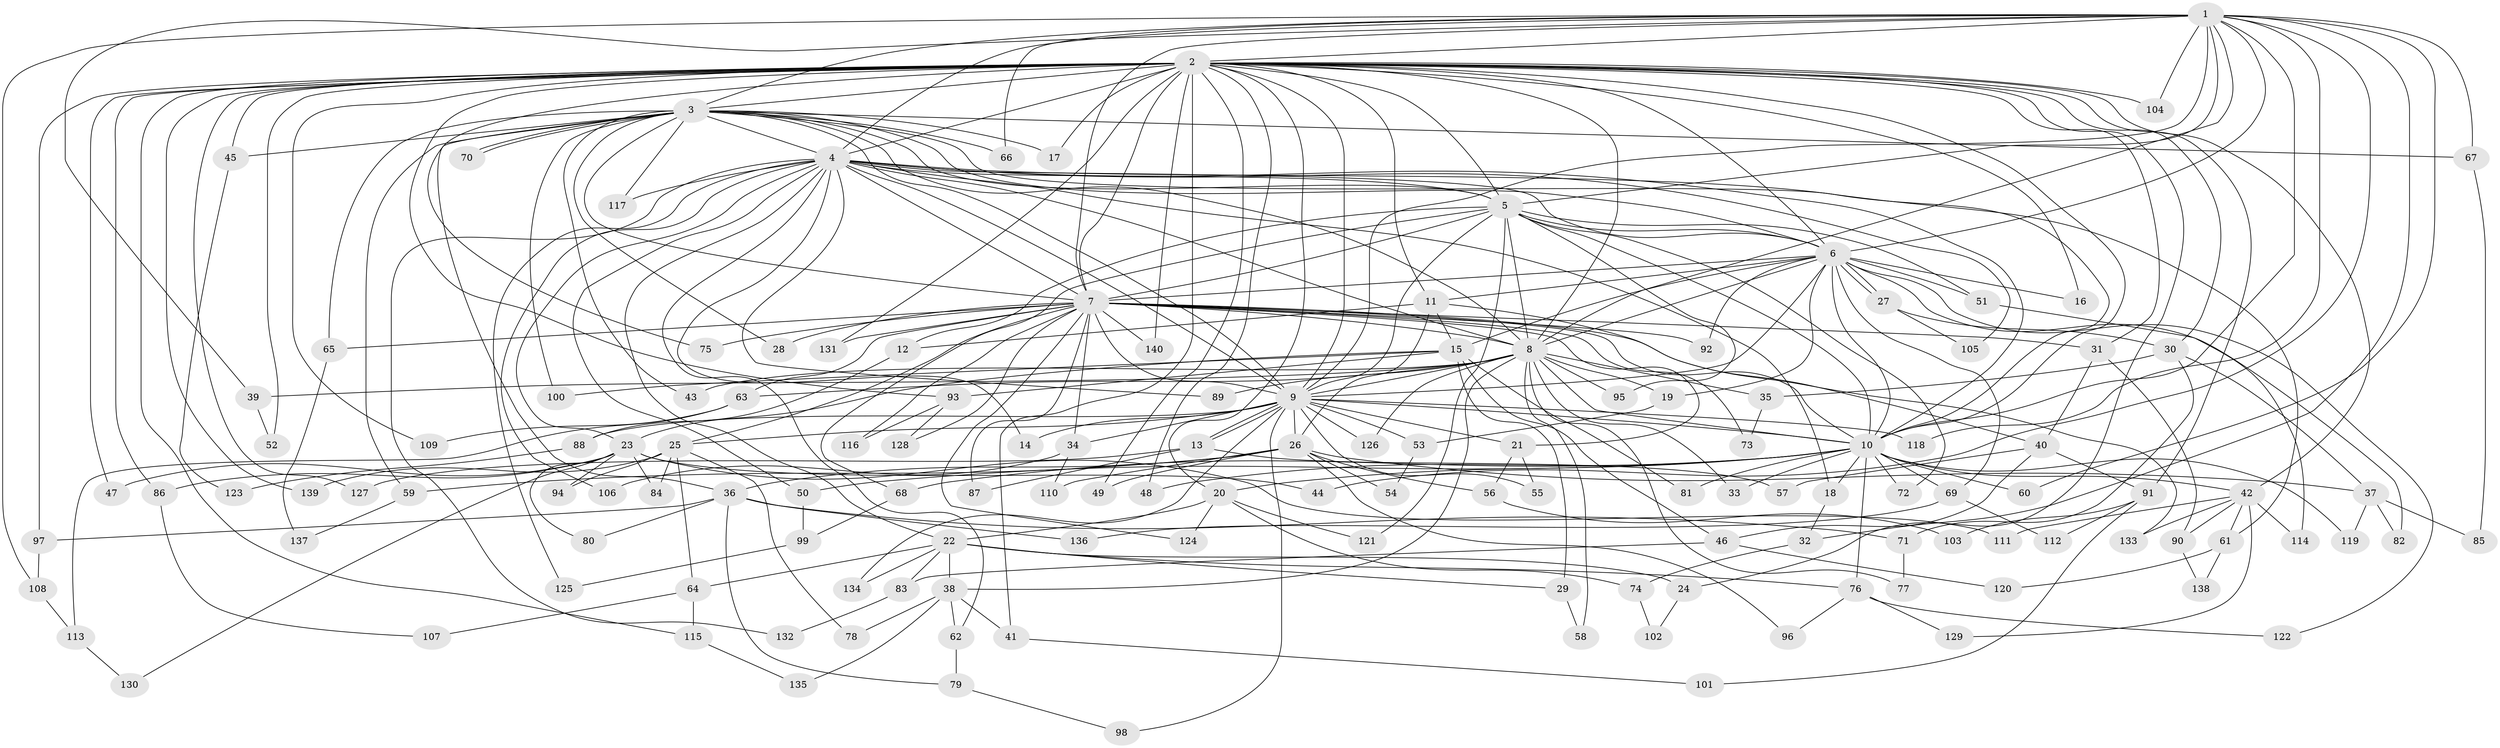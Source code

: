 // Generated by graph-tools (version 1.1) at 2025/35/03/09/25 02:35:10]
// undirected, 140 vertices, 305 edges
graph export_dot {
graph [start="1"]
  node [color=gray90,style=filled];
  1;
  2;
  3;
  4;
  5;
  6;
  7;
  8;
  9;
  10;
  11;
  12;
  13;
  14;
  15;
  16;
  17;
  18;
  19;
  20;
  21;
  22;
  23;
  24;
  25;
  26;
  27;
  28;
  29;
  30;
  31;
  32;
  33;
  34;
  35;
  36;
  37;
  38;
  39;
  40;
  41;
  42;
  43;
  44;
  45;
  46;
  47;
  48;
  49;
  50;
  51;
  52;
  53;
  54;
  55;
  56;
  57;
  58;
  59;
  60;
  61;
  62;
  63;
  64;
  65;
  66;
  67;
  68;
  69;
  70;
  71;
  72;
  73;
  74;
  75;
  76;
  77;
  78;
  79;
  80;
  81;
  82;
  83;
  84;
  85;
  86;
  87;
  88;
  89;
  90;
  91;
  92;
  93;
  94;
  95;
  96;
  97;
  98;
  99;
  100;
  101;
  102;
  103;
  104;
  105;
  106;
  107;
  108;
  109;
  110;
  111;
  112;
  113;
  114;
  115;
  116;
  117;
  118;
  119;
  120;
  121;
  122;
  123;
  124;
  125;
  126;
  127;
  128;
  129;
  130;
  131;
  132;
  133;
  134;
  135;
  136;
  137;
  138;
  139;
  140;
  1 -- 2;
  1 -- 3;
  1 -- 4;
  1 -- 5;
  1 -- 6;
  1 -- 7;
  1 -- 8;
  1 -- 9;
  1 -- 10;
  1 -- 32;
  1 -- 39;
  1 -- 44;
  1 -- 60;
  1 -- 66;
  1 -- 67;
  1 -- 104;
  1 -- 108;
  1 -- 118;
  2 -- 3;
  2 -- 4;
  2 -- 5;
  2 -- 6;
  2 -- 7;
  2 -- 8;
  2 -- 9;
  2 -- 10;
  2 -- 11;
  2 -- 16;
  2 -- 17;
  2 -- 20;
  2 -- 24;
  2 -- 30;
  2 -- 31;
  2 -- 41;
  2 -- 42;
  2 -- 45;
  2 -- 47;
  2 -- 48;
  2 -- 49;
  2 -- 52;
  2 -- 75;
  2 -- 86;
  2 -- 91;
  2 -- 93;
  2 -- 97;
  2 -- 104;
  2 -- 109;
  2 -- 115;
  2 -- 127;
  2 -- 131;
  2 -- 139;
  2 -- 140;
  3 -- 4;
  3 -- 5;
  3 -- 6;
  3 -- 7;
  3 -- 8;
  3 -- 9;
  3 -- 10;
  3 -- 17;
  3 -- 28;
  3 -- 36;
  3 -- 43;
  3 -- 45;
  3 -- 59;
  3 -- 65;
  3 -- 66;
  3 -- 67;
  3 -- 70;
  3 -- 70;
  3 -- 100;
  3 -- 117;
  4 -- 5;
  4 -- 6;
  4 -- 7;
  4 -- 8;
  4 -- 9;
  4 -- 10;
  4 -- 14;
  4 -- 18;
  4 -- 22;
  4 -- 23;
  4 -- 50;
  4 -- 61;
  4 -- 62;
  4 -- 89;
  4 -- 105;
  4 -- 106;
  4 -- 117;
  4 -- 125;
  4 -- 132;
  5 -- 6;
  5 -- 7;
  5 -- 8;
  5 -- 9;
  5 -- 10;
  5 -- 12;
  5 -- 51;
  5 -- 68;
  5 -- 72;
  5 -- 95;
  5 -- 121;
  6 -- 7;
  6 -- 8;
  6 -- 9;
  6 -- 10;
  6 -- 11;
  6 -- 15;
  6 -- 16;
  6 -- 19;
  6 -- 27;
  6 -- 27;
  6 -- 51;
  6 -- 69;
  6 -- 82;
  6 -- 92;
  6 -- 122;
  7 -- 8;
  7 -- 9;
  7 -- 10;
  7 -- 21;
  7 -- 25;
  7 -- 28;
  7 -- 31;
  7 -- 34;
  7 -- 63;
  7 -- 65;
  7 -- 73;
  7 -- 75;
  7 -- 87;
  7 -- 92;
  7 -- 116;
  7 -- 124;
  7 -- 128;
  7 -- 131;
  7 -- 133;
  7 -- 140;
  8 -- 9;
  8 -- 10;
  8 -- 19;
  8 -- 33;
  8 -- 35;
  8 -- 38;
  8 -- 39;
  8 -- 43;
  8 -- 58;
  8 -- 63;
  8 -- 77;
  8 -- 89;
  8 -- 95;
  8 -- 126;
  9 -- 10;
  9 -- 13;
  9 -- 13;
  9 -- 14;
  9 -- 21;
  9 -- 25;
  9 -- 26;
  9 -- 34;
  9 -- 53;
  9 -- 55;
  9 -- 88;
  9 -- 98;
  9 -- 118;
  9 -- 126;
  9 -- 134;
  10 -- 18;
  10 -- 20;
  10 -- 33;
  10 -- 42;
  10 -- 48;
  10 -- 50;
  10 -- 60;
  10 -- 68;
  10 -- 69;
  10 -- 72;
  10 -- 76;
  10 -- 81;
  10 -- 119;
  11 -- 12;
  11 -- 15;
  11 -- 26;
  11 -- 40;
  12 -- 88;
  13 -- 57;
  13 -- 87;
  13 -- 127;
  15 -- 23;
  15 -- 29;
  15 -- 46;
  15 -- 81;
  15 -- 93;
  15 -- 100;
  18 -- 32;
  19 -- 53;
  20 -- 22;
  20 -- 74;
  20 -- 121;
  20 -- 124;
  21 -- 55;
  21 -- 56;
  22 -- 24;
  22 -- 29;
  22 -- 38;
  22 -- 64;
  22 -- 76;
  22 -- 83;
  22 -- 134;
  23 -- 44;
  23 -- 47;
  23 -- 80;
  23 -- 84;
  23 -- 86;
  23 -- 94;
  23 -- 111;
  23 -- 130;
  24 -- 102;
  25 -- 64;
  25 -- 78;
  25 -- 84;
  25 -- 94;
  25 -- 139;
  26 -- 36;
  26 -- 37;
  26 -- 49;
  26 -- 54;
  26 -- 56;
  26 -- 59;
  26 -- 96;
  26 -- 110;
  27 -- 30;
  27 -- 105;
  29 -- 58;
  30 -- 35;
  30 -- 37;
  30 -- 71;
  31 -- 40;
  31 -- 90;
  32 -- 74;
  34 -- 106;
  34 -- 110;
  35 -- 73;
  36 -- 71;
  36 -- 79;
  36 -- 80;
  36 -- 97;
  36 -- 136;
  37 -- 82;
  37 -- 85;
  37 -- 119;
  38 -- 41;
  38 -- 62;
  38 -- 78;
  38 -- 135;
  39 -- 52;
  40 -- 46;
  40 -- 57;
  40 -- 91;
  41 -- 101;
  42 -- 61;
  42 -- 90;
  42 -- 111;
  42 -- 114;
  42 -- 129;
  42 -- 133;
  45 -- 123;
  46 -- 83;
  46 -- 120;
  50 -- 99;
  51 -- 114;
  53 -- 54;
  56 -- 103;
  59 -- 137;
  61 -- 120;
  61 -- 138;
  62 -- 79;
  63 -- 109;
  63 -- 113;
  64 -- 107;
  64 -- 115;
  65 -- 137;
  67 -- 85;
  68 -- 99;
  69 -- 112;
  69 -- 136;
  71 -- 77;
  74 -- 102;
  76 -- 96;
  76 -- 122;
  76 -- 129;
  79 -- 98;
  83 -- 132;
  86 -- 107;
  88 -- 123;
  90 -- 138;
  91 -- 101;
  91 -- 103;
  91 -- 112;
  93 -- 116;
  93 -- 128;
  97 -- 108;
  99 -- 125;
  108 -- 113;
  113 -- 130;
  115 -- 135;
}
